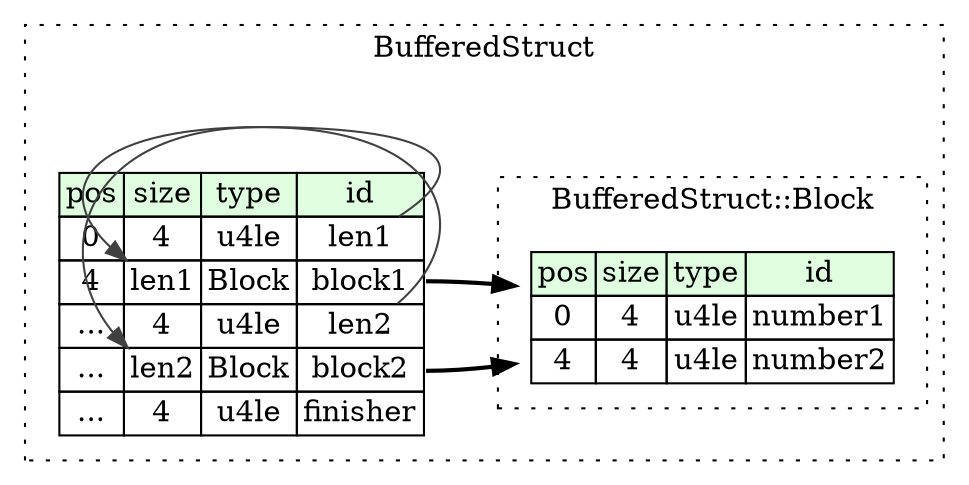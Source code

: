 digraph {
	rankdir=LR;
	node [shape=plaintext];
	subgraph cluster__buffered_struct {
		label="BufferedStruct";
		graph[style=dotted];

		buffered_struct__seq [label=<<TABLE BORDER="0" CELLBORDER="1" CELLSPACING="0">
			<TR><TD BGCOLOR="#E0FFE0">pos</TD><TD BGCOLOR="#E0FFE0">size</TD><TD BGCOLOR="#E0FFE0">type</TD><TD BGCOLOR="#E0FFE0">id</TD></TR>
			<TR><TD PORT="len1_pos">0</TD><TD PORT="len1_size">4</TD><TD>u4le</TD><TD PORT="len1_type">len1</TD></TR>
			<TR><TD PORT="block1_pos">4</TD><TD PORT="block1_size">len1</TD><TD>Block</TD><TD PORT="block1_type">block1</TD></TR>
			<TR><TD PORT="len2_pos">...</TD><TD PORT="len2_size">4</TD><TD>u4le</TD><TD PORT="len2_type">len2</TD></TR>
			<TR><TD PORT="block2_pos">...</TD><TD PORT="block2_size">len2</TD><TD>Block</TD><TD PORT="block2_type">block2</TD></TR>
			<TR><TD PORT="finisher_pos">...</TD><TD PORT="finisher_size">4</TD><TD>u4le</TD><TD PORT="finisher_type">finisher</TD></TR>
		</TABLE>>];
		subgraph cluster__block {
			label="BufferedStruct::Block";
			graph[style=dotted];

			block__seq [label=<<TABLE BORDER="0" CELLBORDER="1" CELLSPACING="0">
				<TR><TD BGCOLOR="#E0FFE0">pos</TD><TD BGCOLOR="#E0FFE0">size</TD><TD BGCOLOR="#E0FFE0">type</TD><TD BGCOLOR="#E0FFE0">id</TD></TR>
				<TR><TD PORT="number1_pos">0</TD><TD PORT="number1_size">4</TD><TD>u4le</TD><TD PORT="number1_type">number1</TD></TR>
				<TR><TD PORT="number2_pos">4</TD><TD PORT="number2_size">4</TD><TD>u4le</TD><TD PORT="number2_type">number2</TD></TR>
			</TABLE>>];
		}
	}
	buffered_struct__seq:len1_type -> buffered_struct__seq:block1_size [color="#404040"];
	buffered_struct__seq:block1_type -> block__seq [style=bold];
	buffered_struct__seq:len2_type -> buffered_struct__seq:block2_size [color="#404040"];
	buffered_struct__seq:block2_type -> block__seq [style=bold];
}
